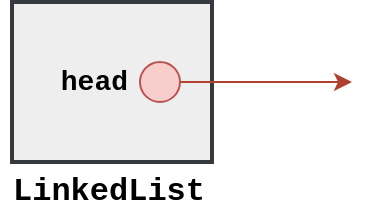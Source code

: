 <mxfile version="28.1.2">
  <diagram name="Página-1" id="jQoiph2c1nl-3ZJ2nl2n">
    <mxGraphModel dx="498" dy="307" grid="1" gridSize="10" guides="1" tooltips="1" connect="1" arrows="1" fold="1" page="1" pageScale="1" pageWidth="827" pageHeight="1169" math="0" shadow="0">
      <root>
        <mxCell id="0" />
        <mxCell id="1" parent="0" />
        <mxCell id="_NtyxQ0_7e0Htwn68GD2-7" value="" style="rounded=0;whiteSpace=wrap;html=1;fillColor=#eeeeee;strokeColor=#36393D;strokeWidth=2;" parent="1" vertex="1">
          <mxGeometry x="330" y="180" width="100" height="80" as="geometry" />
        </mxCell>
        <mxCell id="_NtyxQ0_7e0Htwn68GD2-5" value="&lt;font size=&quot;1&quot; face=&quot;Courier New&quot;&gt;&lt;b style=&quot;font-size: 16px;&quot;&gt;LinkedList&lt;/b&gt;&lt;/font&gt;" style="text;html=1;align=center;verticalAlign=middle;whiteSpace=wrap;rounded=0;" parent="1" vertex="1">
          <mxGeometry x="324" y="260" width="109" height="30" as="geometry" />
        </mxCell>
        <mxCell id="_NtyxQ0_7e0Htwn68GD2-6" value="" style="endArrow=classic;html=1;rounded=0;exitX=1;exitY=0.5;exitDx=0;exitDy=0;strokeColor=#AE4132;" parent="1" source="PWDHK9ISY_3B9cdQBrx4-2" edge="1">
          <mxGeometry width="50" height="50" relative="1" as="geometry">
            <mxPoint x="404" y="220" as="sourcePoint" />
            <mxPoint x="500" y="220" as="targetPoint" />
          </mxGeometry>
        </mxCell>
        <mxCell id="PWDHK9ISY_3B9cdQBrx4-2" value="" style="ellipse;whiteSpace=wrap;html=1;aspect=fixed;fillColor=#f8cecc;strokeColor=#b85450;" vertex="1" parent="1">
          <mxGeometry x="394" y="210" width="20" height="20" as="geometry" />
        </mxCell>
        <mxCell id="PWDHK9ISY_3B9cdQBrx4-3" value="&lt;font style=&quot;font-size: 14px;&quot; face=&quot;Courier New&quot;&gt;&lt;b style=&quot;&quot;&gt;head&lt;/b&gt;&lt;/font&gt;" style="text;html=1;align=right;verticalAlign=middle;whiteSpace=wrap;rounded=0;" vertex="1" parent="1">
          <mxGeometry x="350" y="210" width="40" height="20" as="geometry" />
        </mxCell>
      </root>
    </mxGraphModel>
  </diagram>
</mxfile>
